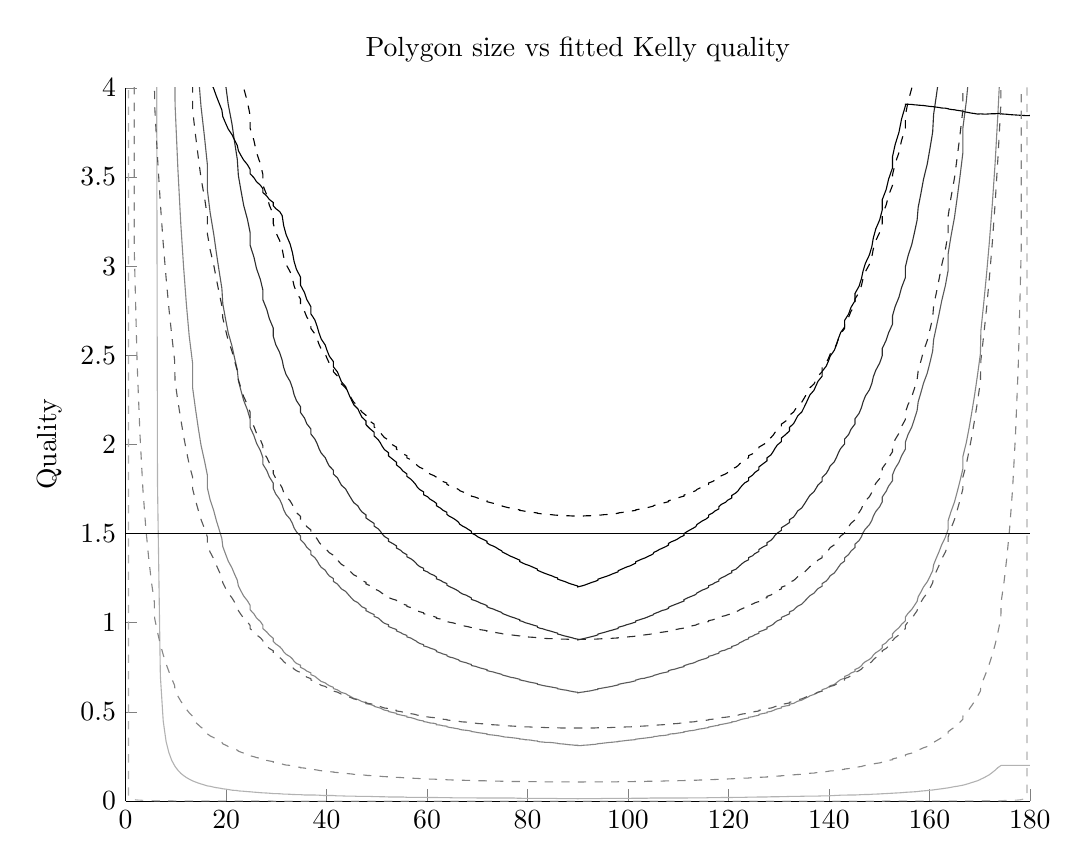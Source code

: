 % This file was created by matlab2tikz v0.4.0.
% Copyright (c) 2008--2013, Nico Schlömer <nico.schloemer@gmail.com>
% All rights reserved.
% 
% The latest updates can be retrieved from
%   http://www.mathworks.com/matlabcentral/fileexchange/22022-matlab2tikz
% where you can also make suggestions and rate matlab2tikz.
% 
% 
% 

% defining custom colors
\definecolor{mycolor1}{rgb}{0.525,0.525,0.525}%

\begin{tikzpicture}

\begin{axis}[%
width=4.521in,
height=3.566in,
scale only axis,
xmin=0,
xmax=180,
ymin=0,
ymax=4,
ylabel={Quality},
title={Polygon size vs fitted Kelly quality},
axis x line*=bottom,
axis y line*=left
]
\addplot [
color=white!70!black,
solid,
forget plot
]
table[row sep=crcr]{
5.768 9.951\\
6.34 1.787\\
6.911 0.703\\
7.481 0.449\\
8.049 0.335\\
8.616 0.271\\
9.181 0.228\\
9.744 0.199\\
9.841 0.194\\
10.408 0.173\\
10.972 0.156\\
11.535 0.143\\
12.095 0.132\\
12.653 0.123\\
13.339 0.113\\
13.339 0.113\\
13.897 0.107\\
14.452 0.101\\
15.005 0.096\\
15.709 0.09\\
16.26 0.085\\
16.26 0.085\\
16.809 0.083\\
17.526 0.078\\
18.072 0.075\\
18.616 0.073\\
19.156 0.07\\
19.344 0.069\\
19.885 0.067\\
20.422 0.065\\
21.161 0.061\\
21.695 0.06\\
22.225 0.059\\
22.443 0.057\\
22.973 0.056\\
23.499 0.055\\
24.254 0.053\\
24.775 0.052\\
24.775 0.052\\
25.537 0.05\\
26.053 0.049\\
26.822 0.047\\
27.332 0.046\\
27.332 0.046\\
28.106 0.045\\
28.61 0.044\\
29.389 0.042\\
29.389 0.042\\
29.887 0.042\\
30.669 0.041\\
31.159 0.04\\
31.457 0.039\\
31.945 0.039\\
32.735 0.038\\
33.215 0.037\\
33.53 0.037\\
34.007 0.036\\
34.804 0.036\\
34.804 0.036\\
35.605 0.034\\
36.069 0.034\\
36.87 0.034\\
36.87 0.034\\
37.674 0.034\\
38.125 0.033\\
38.48 0.033\\
38.928 0.032\\
39.732 0.031\\
40.101 0.031\\
40.539 0.031\\
41.348 0.031\\
41.348 0.031\\
42.158 0.029\\
42.58 0.029\\
42.969 0.029\\
43.781 0.028\\
44.193 0.028\\
44.594 0.028\\
45 0.028\\
45.406 0.028\\
46.219 0.026\\
46.614 0.026\\
47.031 0.026\\
47.842 0.026\\
47.842 0.026\\
48.652 0.026\\
49.461 0.025\\
49.461 0.025\\
50.268 0.025\\
50.711 0.024\\
51.072 0.024\\
51.52 0.024\\
52.326 0.023\\
52.326 0.023\\
53.13 0.023\\
53.931 0.023\\
53.931 0.023\\
54.728 0.023\\
55.196 0.023\\
55.993 0.021\\
55.993 0.021\\
56.785 0.021\\
57.265 0.021\\
57.75 0.021\\
58.055 0.021\\
58.543 0.021\\
59.331 0.021\\
59.331 0.021\\
60.113 0.02\\
60.611 0.02\\
61.39 0.02\\
61.894 0.02\\
61.894 0.02\\
62.668 0.019\\
63.178 0.019\\
63.947 0.019\\
63.947 0.019\\
64.463 0.019\\
65.225 0.018\\
65.746 0.018\\
66.272 0.018\\
66.501 0.018\\
67.027 0.018\\
67.775 0.018\\
68.305 0.018\\
68.839 0.018\\
68.839 0.018\\
69.578 0.018\\
70.115 0.017\\
70.656 0.017\\
71.384 0.017\\
71.928 0.017\\
71.928 0.017\\
72.474 0.017\\
73.191 0.017\\
73.74 0.017\\
74.291 0.017\\
74.846 0.017\\
74.995 0.017\\
75.548 0.017\\
76.103 0.017\\
76.661 0.017\\
77.347 0.017\\
77.905 0.016\\
78.465 0.016\\
78.465 0.016\\
79.028 0.015\\
79.592 0.015\\
80.256 0.015\\
80.819 0.015\\
81.384 0.015\\
81.951 0.015\\
81.951 0.015\\
82.519 0.015\\
83.089 0.015\\
83.66 0.015\\
84.232 0.015\\
84.857 0.015\\
85.426 0.015\\
85.996 0.014\\
85.996 0.014\\
86.566 0.014\\
87.138 0.014\\
87.709 0.014\\
88.282 0.014\\
88.854 0.014\\
89.427 0.014\\
90 0.013\\
90 0.013\\
90.573 0.014\\
91.146 0.014\\
91.718 0.014\\
92.291 0.014\\
92.862 0.014\\
93.434 0.014\\
94.004 0.014\\
94.004 0.014\\
94.574 0.014\\
95.143 0.015\\
95.768 0.015\\
96.34 0.015\\
96.911 0.015\\
97.481 0.015\\
98.049 0.015\\
98.049 0.015\\
98.616 0.015\\
99.181 0.015\\
99.744 0.015\\
100.408 0.015\\
100.972 0.016\\
101.535 0.016\\
101.535 0.016\\
102.095 0.016\\
102.653 0.016\\
103.339 0.016\\
103.897 0.016\\
104.452 0.017\\
105.005 0.017\\
105.154 0.017\\
105.709 0.017\\
106.26 0.017\\
106.809 0.017\\
107.526 0.017\\
108.072 0.017\\
108.072 0.017\\
108.616 0.017\\
109.344 0.017\\
109.885 0.017\\
110.422 0.017\\
111.161 0.017\\
111.161 0.017\\
111.695 0.017\\
112.225 0.018\\
112.973 0.018\\
113.499 0.018\\
113.728 0.018\\
114.254 0.018\\
114.775 0.018\\
115.537 0.018\\
116.053 0.019\\
116.053 0.019\\
116.822 0.019\\
117.332 0.019\\
118.106 0.019\\
118.106 0.019\\
118.61 0.02\\
119.389 0.02\\
119.887 0.02\\
120.669 0.02\\
120.669 0.02\\
121.457 0.021\\
121.945 0.021\\
122.25 0.021\\
122.735 0.021\\
123.215 0.021\\
124.007 0.022\\
124.007 0.022\\
124.804 0.022\\
125.272 0.022\\
126.069 0.023\\
126.069 0.023\\
126.87 0.023\\
127.674 0.023\\
127.674 0.023\\
128.48 0.024\\
128.928 0.024\\
129.289 0.024\\
129.732 0.024\\
130.539 0.025\\
130.539 0.025\\
131.348 0.025\\
132.158 0.026\\
132.158 0.026\\
132.969 0.026\\
133.386 0.026\\
133.781 0.026\\
134.594 0.027\\
135 0.027\\
135.406 0.028\\
135.807 0.028\\
136.219 0.028\\
137.031 0.028\\
137.42 0.028\\
137.842 0.028\\
138.652 0.029\\
138.652 0.029\\
139.461 0.029\\
139.899 0.029\\
140.268 0.03\\
141.072 0.031\\
141.52 0.032\\
141.875 0.032\\
142.326 0.033\\
143.13 0.033\\
143.13 0.033\\
143.931 0.034\\
144.395 0.034\\
145.196 0.034\\
145.196 0.034\\
145.993 0.035\\
146.47 0.036\\
146.785 0.036\\
147.265 0.037\\
148.055 0.037\\
148.543 0.038\\
148.841 0.039\\
149.331 0.039\\
150.113 0.04\\
150.611 0.041\\
150.611 0.041\\
151.39 0.042\\
151.894 0.043\\
152.668 0.044\\
152.668 0.044\\
153.178 0.045\\
153.947 0.046\\
154.463 0.047\\
155.225 0.049\\
155.225 0.049\\
155.746 0.05\\
156.501 0.051\\
157.027 0.052\\
157.557 0.053\\
157.775 0.054\\
158.305 0.056\\
158.839 0.057\\
159.578 0.059\\
160.115 0.061\\
160.656 0.062\\
160.844 0.063\\
161.384 0.065\\
161.928 0.067\\
162.474 0.069\\
163.191 0.072\\
163.74 0.074\\
163.74 0.074\\
164.291 0.077\\
164.995 0.081\\
165.548 0.083\\
166.103 0.086\\
166.661 0.089\\
166.661 0.089\\
167.347 0.094\\
167.905 0.099\\
168.465 0.104\\
169.028 0.109\\
169.592 0.114\\
170.159 0.121\\
170.256 0.123\\
170.819 0.13\\
171.384 0.139\\
171.951 0.148\\
172.519 0.16\\
173.089 0.173\\
173.66 0.188\\
174.232 0.199\\
174.289 0.2\\
174.857 0.2\\
175.426 0.2\\
175.996 0.2\\
176.566 0.2\\
177.138 0.2\\
177.709 0.2\\
178.282 0.2\\
178.282 0.2\\
178.854 0.2\\
179.427 0.2\\
180 0.2\\
};
\addplot [
color=mycolor1,
solid,
forget plot
]
table[row sep=crcr]{
9.744 4.366\\
9.841 3.906\\
10.408 3.542\\
10.972 3.242\\
11.535 2.996\\
12.095 2.786\\
12.653 2.609\\
13.339 2.453\\
13.339 2.317\\
13.897 2.201\\
14.452 2.094\\
15.005 1.996\\
15.709 1.907\\
16.26 1.83\\
16.26 1.758\\
16.809 1.691\\
17.526 1.63\\
18.072 1.572\\
18.616 1.523\\
19.156 1.472\\
19.344 1.427\\
19.885 1.386\\
20.422 1.346\\
21.161 1.308\\
21.695 1.272\\
22.225 1.239\\
22.443 1.207\\
22.973 1.177\\
23.499 1.15\\
24.254 1.123\\
24.775 1.098\\
24.775 1.073\\
25.537 1.05\\
26.053 1.027\\
26.822 1.007\\
27.332 0.986\\
27.332 0.967\\
28.106 0.948\\
28.61 0.931\\
29.389 0.913\\
29.389 0.896\\
29.887 0.881\\
30.669 0.866\\
31.159 0.851\\
31.457 0.837\\
31.945 0.823\\
32.735 0.81\\
33.215 0.797\\
33.53 0.784\\
34.007 0.772\\
34.804 0.762\\
34.804 0.75\\
35.605 0.739\\
36.069 0.729\\
36.87 0.719\\
36.87 0.709\\
37.674 0.7\\
38.125 0.689\\
38.48 0.681\\
38.928 0.671\\
39.732 0.663\\
40.101 0.655\\
40.539 0.647\\
41.348 0.638\\
41.348 0.631\\
42.158 0.624\\
42.58 0.616\\
42.969 0.609\\
43.781 0.603\\
44.193 0.595\\
44.594 0.589\\
45 0.583\\
45.406 0.576\\
46.219 0.57\\
46.614 0.564\\
47.031 0.558\\
47.842 0.552\\
47.842 0.546\\
48.652 0.542\\
49.461 0.535\\
49.461 0.531\\
50.268 0.525\\
50.711 0.521\\
51.072 0.516\\
51.52 0.51\\
52.326 0.506\\
52.326 0.502\\
53.13 0.497\\
53.931 0.492\\
53.931 0.488\\
54.728 0.483\\
55.196 0.48\\
55.993 0.476\\
55.993 0.471\\
56.785 0.468\\
57.265 0.464\\
57.75 0.46\\
58.055 0.456\\
58.543 0.453\\
59.331 0.449\\
59.331 0.446\\
60.113 0.442\\
60.611 0.438\\
61.39 0.436\\
61.894 0.432\\
61.894 0.428\\
62.668 0.426\\
63.178 0.422\\
63.947 0.42\\
63.947 0.417\\
64.463 0.413\\
65.225 0.41\\
65.746 0.407\\
66.272 0.405\\
66.501 0.402\\
67.027 0.399\\
67.775 0.397\\
68.305 0.395\\
68.839 0.392\\
68.839 0.39\\
69.578 0.387\\
70.115 0.384\\
70.656 0.382\\
71.384 0.379\\
71.928 0.377\\
71.928 0.374\\
72.474 0.372\\
73.191 0.37\\
73.74 0.368\\
74.291 0.366\\
74.846 0.363\\
74.995 0.362\\
75.548 0.359\\
76.103 0.358\\
76.661 0.356\\
77.347 0.354\\
77.905 0.352\\
78.465 0.35\\
78.465 0.348\\
79.028 0.347\\
79.592 0.344\\
80.256 0.343\\
80.819 0.341\\
81.384 0.338\\
81.951 0.337\\
81.951 0.335\\
82.519 0.332\\
83.089 0.331\\
83.66 0.329\\
84.232 0.329\\
84.857 0.328\\
85.426 0.326\\
85.996 0.324\\
85.996 0.323\\
86.566 0.321\\
87.138 0.32\\
87.709 0.318\\
88.282 0.316\\
88.854 0.315\\
89.427 0.313\\
90 0.313\\
90 0.311\\
90.573 0.311\\
91.146 0.313\\
91.718 0.314\\
92.291 0.315\\
92.862 0.317\\
93.434 0.318\\
94.004 0.321\\
94.004 0.322\\
94.574 0.323\\
95.143 0.325\\
95.768 0.327\\
96.34 0.329\\
96.911 0.33\\
97.481 0.332\\
98.049 0.333\\
98.049 0.335\\
98.616 0.336\\
99.181 0.338\\
99.744 0.34\\
100.408 0.342\\
100.972 0.343\\
101.535 0.345\\
101.535 0.347\\
102.095 0.349\\
102.653 0.351\\
103.339 0.353\\
103.897 0.355\\
104.452 0.357\\
105.005 0.359\\
105.154 0.362\\
105.709 0.363\\
106.26 0.366\\
106.809 0.367\\
107.526 0.369\\
108.072 0.372\\
108.072 0.374\\
108.616 0.377\\
109.344 0.378\\
109.885 0.381\\
110.422 0.383\\
111.161 0.386\\
111.161 0.389\\
111.695 0.391\\
112.225 0.394\\
112.973 0.396\\
113.499 0.399\\
113.728 0.401\\
114.254 0.404\\
114.775 0.406\\
115.537 0.41\\
116.053 0.412\\
116.053 0.415\\
116.822 0.419\\
117.332 0.422\\
118.106 0.425\\
118.106 0.428\\
118.61 0.43\\
119.389 0.434\\
119.887 0.437\\
120.669 0.441\\
120.669 0.444\\
121.457 0.447\\
121.945 0.452\\
122.25 0.455\\
122.735 0.459\\
123.215 0.462\\
124.007 0.466\\
124.007 0.47\\
124.804 0.473\\
125.272 0.477\\
126.069 0.481\\
126.069 0.486\\
126.87 0.491\\
127.674 0.495\\
127.674 0.499\\
128.48 0.503\\
128.928 0.508\\
129.289 0.513\\
129.732 0.517\\
130.539 0.522\\
130.539 0.528\\
131.348 0.533\\
132.158 0.537\\
132.158 0.543\\
132.969 0.548\\
133.386 0.554\\
133.781 0.56\\
134.594 0.566\\
135 0.572\\
135.406 0.578\\
135.807 0.583\\
136.219 0.59\\
137.031 0.598\\
137.42 0.603\\
137.842 0.61\\
138.652 0.617\\
138.652 0.625\\
139.461 0.632\\
139.899 0.639\\
140.268 0.647\\
141.072 0.654\\
141.52 0.664\\
141.875 0.672\\
142.326 0.681\\
143.13 0.689\\
143.13 0.699\\
143.931 0.708\\
144.395 0.718\\
145.196 0.727\\
145.196 0.738\\
145.993 0.748\\
146.47 0.759\\
146.785 0.771\\
147.265 0.782\\
148.055 0.794\\
148.543 0.806\\
148.841 0.819\\
149.331 0.832\\
150.113 0.846\\
150.611 0.859\\
150.611 0.874\\
151.39 0.888\\
151.894 0.905\\
152.668 0.92\\
152.668 0.938\\
153.178 0.954\\
153.947 0.972\\
154.463 0.991\\
155.225 1.011\\
155.225 1.032\\
155.746 1.053\\
156.501 1.075\\
157.027 1.097\\
157.557 1.12\\
157.775 1.146\\
158.305 1.172\\
158.839 1.201\\
159.578 1.23\\
160.115 1.26\\
160.656 1.292\\
160.844 1.325\\
161.384 1.363\\
161.928 1.399\\
162.474 1.439\\
163.191 1.48\\
163.74 1.525\\
163.74 1.573\\
164.291 1.622\\
164.995 1.677\\
165.548 1.735\\
166.103 1.796\\
166.661 1.862\\
166.661 1.931\\
167.347 2.01\\
167.905 2.092\\
168.465 2.184\\
169.028 2.282\\
169.592 2.391\\
170.159 2.509\\
170.256 2.639\\
170.819 2.792\\
171.384 2.956\\
171.951 3.138\\
172.519 3.344\\
173.089 3.578\\
173.66 3.864\\
174.232 4.182\\
};
\addplot [
color=gray!70!black,
solid,
forget plot
]
table[row sep=crcr]{
14.452 4.085\\
15.005 3.896\\
15.709 3.722\\
16.26 3.572\\
16.26 3.431\\
16.809 3.303\\
17.526 3.182\\
18.072 3.073\\
18.616 2.972\\
19.156 2.876\\
19.344 2.789\\
19.885 2.704\\
20.422 2.626\\
21.161 2.553\\
21.695 2.484\\
22.225 2.42\\
22.443 2.358\\
22.973 2.301\\
23.499 2.247\\
24.254 2.193\\
24.775 2.142\\
24.775 2.096\\
25.537 2.05\\
26.053 2.007\\
26.822 1.966\\
27.332 1.925\\
27.332 1.889\\
28.106 1.853\\
28.61 1.818\\
29.389 1.783\\
29.389 1.753\\
29.887 1.722\\
30.669 1.692\\
31.159 1.661\\
31.457 1.634\\
31.945 1.607\\
32.735 1.582\\
33.215 1.556\\
33.53 1.532\\
34.007 1.51\\
34.804 1.487\\
34.804 1.466\\
35.605 1.444\\
36.069 1.423\\
36.87 1.403\\
36.87 1.383\\
37.674 1.365\\
38.125 1.347\\
38.48 1.329\\
38.928 1.311\\
39.732 1.295\\
40.101 1.278\\
40.539 1.263\\
41.348 1.248\\
41.348 1.232\\
42.158 1.217\\
42.58 1.203\\
42.969 1.19\\
43.781 1.176\\
44.193 1.163\\
44.594 1.15\\
45 1.137\\
45.406 1.125\\
46.219 1.113\\
46.614 1.102\\
47.031 1.09\\
47.842 1.079\\
47.842 1.068\\
48.652 1.056\\
49.461 1.046\\
49.461 1.036\\
50.268 1.027\\
50.711 1.016\\
51.072 1.006\\
51.52 0.997\\
52.326 0.989\\
52.326 0.979\\
53.13 0.97\\
53.931 0.962\\
53.931 0.954\\
54.728 0.945\\
55.196 0.937\\
55.993 0.929\\
55.993 0.921\\
56.785 0.914\\
57.265 0.906\\
57.75 0.899\\
58.055 0.892\\
58.543 0.884\\
59.331 0.877\\
59.331 0.87\\
60.113 0.864\\
60.611 0.858\\
61.39 0.851\\
61.894 0.844\\
61.894 0.838\\
62.668 0.831\\
63.178 0.825\\
63.947 0.819\\
63.947 0.815\\
64.463 0.808\\
65.225 0.803\\
65.746 0.797\\
66.272 0.792\\
66.501 0.786\\
67.027 0.781\\
67.775 0.776\\
68.305 0.77\\
68.839 0.766\\
68.839 0.76\\
69.578 0.756\\
70.115 0.751\\
70.656 0.746\\
71.384 0.741\\
71.928 0.737\\
71.928 0.732\\
72.474 0.728\\
73.191 0.724\\
73.74 0.719\\
74.291 0.715\\
74.846 0.711\\
74.995 0.707\\
75.548 0.703\\
76.103 0.699\\
76.661 0.694\\
77.347 0.691\\
77.905 0.687\\
78.465 0.683\\
78.465 0.68\\
79.028 0.676\\
79.592 0.673\\
80.256 0.668\\
80.819 0.665\\
81.384 0.662\\
81.951 0.659\\
81.951 0.655\\
82.519 0.652\\
83.089 0.648\\
83.66 0.645\\
84.232 0.642\\
84.857 0.639\\
85.426 0.636\\
85.996 0.633\\
85.996 0.63\\
86.566 0.627\\
87.138 0.624\\
87.709 0.622\\
88.282 0.618\\
88.854 0.615\\
89.427 0.612\\
90 0.61\\
90 0.607\\
90.573 0.61\\
91.146 0.612\\
91.718 0.615\\
92.291 0.617\\
92.862 0.62\\
93.434 0.624\\
94.004 0.626\\
94.004 0.63\\
94.574 0.632\\
95.143 0.635\\
95.768 0.638\\
96.34 0.641\\
96.911 0.644\\
97.481 0.648\\
98.049 0.651\\
98.049 0.654\\
98.616 0.658\\
99.181 0.661\\
99.744 0.664\\
100.408 0.667\\
100.972 0.671\\
101.535 0.675\\
101.535 0.678\\
102.095 0.683\\
102.653 0.687\\
103.339 0.689\\
103.897 0.694\\
104.452 0.697\\
105.005 0.702\\
105.154 0.705\\
105.709 0.709\\
106.26 0.714\\
106.809 0.718\\
107.526 0.722\\
108.072 0.726\\
108.072 0.731\\
108.616 0.736\\
109.344 0.74\\
109.885 0.745\\
110.422 0.749\\
111.161 0.754\\
111.161 0.759\\
111.695 0.764\\
112.225 0.769\\
112.973 0.774\\
113.499 0.78\\
113.728 0.784\\
114.254 0.789\\
114.775 0.794\\
115.537 0.8\\
116.053 0.807\\
116.053 0.812\\
116.822 0.817\\
117.332 0.823\\
118.106 0.829\\
118.106 0.835\\
118.61 0.842\\
119.389 0.847\\
119.887 0.854\\
120.669 0.86\\
120.669 0.867\\
121.457 0.874\\
121.945 0.88\\
122.25 0.888\\
122.735 0.894\\
123.215 0.902\\
124.007 0.91\\
124.007 0.917\\
124.804 0.925\\
125.272 0.933\\
126.069 0.941\\
126.069 0.949\\
126.87 0.957\\
127.674 0.966\\
127.674 0.975\\
128.48 0.984\\
128.928 0.992\\
129.289 1.002\\
129.732 1.011\\
130.539 1.02\\
130.539 1.03\\
131.348 1.04\\
132.158 1.05\\
132.158 1.061\\
132.969 1.071\\
133.386 1.083\\
133.781 1.093\\
134.594 1.104\\
135 1.116\\
135.406 1.128\\
135.807 1.14\\
136.219 1.152\\
137.031 1.166\\
137.42 1.179\\
137.842 1.192\\
138.652 1.205\\
138.652 1.22\\
139.461 1.234\\
139.899 1.248\\
140.268 1.264\\
141.072 1.279\\
141.52 1.296\\
141.875 1.311\\
142.326 1.329\\
143.13 1.346\\
143.13 1.364\\
143.931 1.383\\
144.395 1.402\\
145.196 1.422\\
145.196 1.441\\
145.993 1.461\\
146.47 1.482\\
146.785 1.505\\
147.265 1.526\\
148.055 1.55\\
148.543 1.574\\
148.841 1.598\\
149.331 1.624\\
150.113 1.651\\
150.611 1.678\\
150.611 1.705\\
151.39 1.737\\
151.894 1.767\\
152.668 1.797\\
152.668 1.83\\
153.178 1.865\\
153.947 1.9\\
154.463 1.936\\
155.225 1.974\\
155.225 2.013\\
155.746 2.055\\
156.501 2.098\\
157.027 2.143\\
157.557 2.19\\
157.775 2.239\\
158.305 2.29\\
158.839 2.344\\
159.578 2.4\\
160.115 2.459\\
160.656 2.524\\
160.844 2.588\\
161.384 2.659\\
161.928 2.732\\
162.474 2.808\\
163.191 2.892\\
163.74 2.977\\
163.74 3.07\\
164.291 3.166\\
164.995 3.273\\
165.548 3.386\\
166.103 3.505\\
166.661 3.634\\
166.661 3.773\\
167.347 3.923\\
167.905 4.085\\
};
\addplot [
color=darkgray!70!black,
solid,
forget plot
]
table[row sep=crcr]{
19.885 4.023\\
20.422 3.908\\
21.161 3.799\\
21.695 3.695\\
22.225 3.6\\
22.443 3.508\\
22.973 3.422\\
23.499 3.341\\
24.254 3.262\\
24.775 3.189\\
24.775 3.118\\
25.537 3.051\\
26.053 2.987\\
26.822 2.925\\
27.332 2.865\\
27.332 2.811\\
28.106 2.756\\
28.61 2.705\\
29.389 2.653\\
29.389 2.607\\
29.887 2.56\\
30.669 2.515\\
31.159 2.473\\
31.457 2.432\\
31.945 2.392\\
32.735 2.354\\
33.215 2.316\\
33.53 2.28\\
34.007 2.246\\
34.804 2.212\\
34.804 2.18\\
35.605 2.148\\
36.069 2.116\\
36.87 2.087\\
36.87 2.059\\
37.674 2.03\\
38.125 2.004\\
38.48 1.978\\
38.928 1.952\\
39.732 1.926\\
40.101 1.903\\
40.539 1.879\\
41.348 1.856\\
41.348 1.834\\
42.158 1.813\\
42.58 1.791\\
42.969 1.771\\
43.781 1.751\\
44.193 1.73\\
44.594 1.711\\
45 1.692\\
45.406 1.674\\
46.219 1.656\\
46.614 1.637\\
47.031 1.622\\
47.842 1.605\\
47.842 1.588\\
48.652 1.572\\
49.461 1.557\\
49.461 1.542\\
50.268 1.527\\
50.711 1.513\\
51.072 1.498\\
51.52 1.484\\
52.326 1.47\\
52.326 1.457\\
53.13 1.445\\
53.931 1.431\\
53.931 1.419\\
54.728 1.407\\
55.196 1.394\\
55.993 1.382\\
55.993 1.37\\
56.785 1.359\\
57.265 1.349\\
57.75 1.336\\
58.055 1.326\\
58.543 1.315\\
59.331 1.305\\
59.331 1.294\\
60.113 1.285\\
60.611 1.275\\
61.39 1.266\\
61.894 1.256\\
61.894 1.246\\
62.668 1.238\\
63.178 1.229\\
63.947 1.22\\
63.947 1.211\\
64.463 1.203\\
65.225 1.193\\
65.746 1.186\\
66.272 1.177\\
66.501 1.171\\
67.027 1.162\\
67.775 1.155\\
68.305 1.147\\
68.839 1.139\\
68.839 1.131\\
69.578 1.124\\
70.115 1.118\\
70.656 1.11\\
71.384 1.103\\
71.928 1.096\\
71.928 1.09\\
72.474 1.083\\
73.191 1.077\\
73.74 1.07\\
74.291 1.064\\
74.846 1.058\\
74.995 1.052\\
75.548 1.046\\
76.103 1.04\\
76.661 1.034\\
77.347 1.028\\
77.905 1.022\\
78.465 1.017\\
78.465 1.012\\
79.028 1.007\\
79.592 1.0\\
80.256 0.995\\
80.819 0.99\\
81.384 0.985\\
81.951 0.981\\
81.951 0.975\\
82.519 0.969\\
83.089 0.966\\
83.66 0.96\\
84.232 0.956\\
84.857 0.951\\
85.426 0.946\\
85.996 0.942\\
85.996 0.937\\
86.566 0.933\\
87.138 0.928\\
87.709 0.924\\
88.282 0.92\\
88.854 0.916\\
89.427 0.911\\
90 0.908\\
90 0.904\\
90.573 0.907\\
91.146 0.911\\
91.718 0.915\\
92.291 0.919\\
92.862 0.923\\
93.434 0.927\\
94.004 0.932\\
94.004 0.936\\
94.574 0.941\\
95.143 0.945\\
95.768 0.95\\
96.34 0.955\\
96.911 0.959\\
97.481 0.964\\
98.049 0.968\\
98.049 0.974\\
98.616 0.979\\
99.181 0.983\\
99.744 0.989\\
100.408 0.994\\
100.972 0.999\\
101.535 1.004\\
101.535 1.01\\
102.095 1.015\\
102.653 1.02\\
103.339 1.026\\
103.897 1.032\\
104.452 1.039\\
105.005 1.044\\
105.154 1.05\\
105.709 1.056\\
106.26 1.062\\
106.809 1.069\\
107.526 1.074\\
108.072 1.081\\
108.072 1.087\\
108.616 1.094\\
109.344 1.102\\
109.885 1.108\\
110.422 1.114\\
111.161 1.122\\
111.161 1.13\\
111.695 1.137\\
112.225 1.144\\
112.973 1.152\\
113.499 1.159\\
113.728 1.167\\
114.254 1.175\\
114.775 1.183\\
115.537 1.191\\
116.053 1.199\\
116.053 1.208\\
116.822 1.216\\
117.332 1.225\\
118.106 1.234\\
118.106 1.243\\
118.61 1.252\\
119.389 1.262\\
119.887 1.271\\
120.669 1.281\\
120.669 1.291\\
121.457 1.3\\
121.945 1.312\\
122.25 1.32\\
122.735 1.332\\
123.215 1.342\\
124.007 1.353\\
124.007 1.365\\
124.804 1.376\\
125.272 1.388\\
126.069 1.4\\
126.069 1.411\\
126.87 1.425\\
127.674 1.436\\
127.674 1.449\\
128.48 1.463\\
128.928 1.476\\
129.289 1.491\\
129.732 1.503\\
130.539 1.518\\
130.539 1.533\\
131.348 1.547\\
132.158 1.562\\
132.158 1.578\\
132.969 1.593\\
133.386 1.609\\
133.781 1.627\\
134.594 1.644\\
135 1.661\\
135.406 1.679\\
135.807 1.697\\
136.219 1.715\\
137.031 1.735\\
137.42 1.753\\
137.842 1.773\\
138.652 1.794\\
138.652 1.815\\
139.461 1.837\\
139.899 1.858\\
140.268 1.88\\
141.072 1.903\\
141.52 1.928\\
141.875 1.952\\
142.326 1.977\\
143.13 2.003\\
143.13 2.03\\
143.931 2.056\\
144.395 2.085\\
145.196 2.115\\
145.196 2.144\\
145.993 2.174\\
146.47 2.206\\
146.785 2.237\\
147.265 2.272\\
148.055 2.306\\
148.543 2.342\\
148.841 2.379\\
149.331 2.416\\
150.113 2.457\\
150.611 2.497\\
150.611 2.538\\
151.39 2.584\\
151.894 2.627\\
152.668 2.675\\
152.668 2.722\\
153.178 2.773\\
153.947 2.826\\
154.463 2.88\\
155.225 2.936\\
155.225 2.996\\
155.746 3.057\\
156.501 3.122\\
157.027 3.188\\
157.557 3.258\\
157.775 3.33\\
158.305 3.406\\
158.839 3.488\\
159.578 3.573\\
160.115 3.66\\
160.656 3.752\\
160.844 3.851\\
161.384 3.955\\
161.928 4.065\\
};
\addplot [
color=black,
solid,
forget plot
]
table[row sep=crcr]{
16.809 4.039\\
17.526 3.996\\
18.072 3.953\\
18.616 3.914\\
19.156 3.876\\
19.344 3.839\\
19.885 3.803\\
20.422 3.769\\
21.161 3.738\\
21.695 3.707\\
22.225 3.677\\
22.443 3.648\\
22.973 3.62\\
23.499 3.595\\
24.254 3.569\\
24.775 3.543\\
24.775 3.519\\
25.537 3.496\\
26.053 3.474\\
26.822 3.454\\
27.332 3.434\\
27.332 3.413\\
28.106 3.393\\
28.61 3.374\\
29.389 3.357\\
29.389 3.339\\
29.887 3.323\\
30.669 3.306\\
31.159 3.284\\
31.457 3.228\\
31.945 3.177\\
32.735 3.125\\
33.215 3.075\\
33.53 3.027\\
34.007 2.982\\
34.804 2.939\\
34.804 2.894\\
35.605 2.852\\
36.069 2.813\\
36.87 2.773\\
36.87 2.733\\
37.674 2.698\\
38.125 2.662\\
38.48 2.627\\
38.928 2.592\\
39.732 2.558\\
40.101 2.527\\
40.539 2.496\\
41.348 2.465\\
41.348 2.436\\
42.158 2.407\\
42.58 2.378\\
42.969 2.351\\
43.781 2.325\\
44.193 2.298\\
44.594 2.271\\
45 2.247\\
45.406 2.223\\
46.219 2.2\\
46.614 2.177\\
47.031 2.153\\
47.842 2.132\\
47.842 2.111\\
48.652 2.088\\
49.461 2.069\\
49.461 2.048\\
50.268 2.027\\
50.711 2.009\\
51.072 1.99\\
51.52 1.971\\
52.326 1.954\\
52.326 1.936\\
53.13 1.918\\
53.931 1.9\\
53.931 1.885\\
54.728 1.867\\
55.196 1.851\\
55.993 1.835\\
55.993 1.821\\
56.785 1.805\\
57.265 1.791\\
57.75 1.775\\
58.055 1.761\\
58.543 1.747\\
59.331 1.734\\
59.331 1.718\\
60.113 1.707\\
60.611 1.693\\
61.39 1.68\\
61.894 1.669\\
61.894 1.656\\
62.668 1.643\\
63.178 1.631\\
63.947 1.62\\
63.947 1.608\\
64.463 1.597\\
65.225 1.586\\
65.746 1.576\\
66.272 1.564\\
66.501 1.553\\
67.027 1.543\\
67.775 1.532\\
68.305 1.522\\
68.839 1.513\\
68.839 1.503\\
69.578 1.493\\
70.115 1.482\\
70.656 1.474\\
71.384 1.465\\
71.928 1.457\\
71.928 1.448\\
72.474 1.438\\
73.191 1.43\\
73.74 1.422\\
74.291 1.412\\
74.846 1.404\\
74.995 1.397\\
75.548 1.389\\
76.103 1.381\\
76.661 1.373\\
77.347 1.365\\
77.905 1.358\\
78.465 1.351\\
78.465 1.343\\
79.028 1.335\\
79.592 1.328\\
80.256 1.322\\
80.819 1.315\\
81.384 1.308\\
81.951 1.301\\
81.951 1.295\\
82.519 1.288\\
83.089 1.281\\
83.66 1.275\\
84.232 1.269\\
84.857 1.263\\
85.426 1.256\\
85.996 1.251\\
85.996 1.245\\
86.566 1.239\\
87.138 1.234\\
87.709 1.228\\
88.282 1.221\\
88.854 1.216\\
89.427 1.211\\
90 1.206\\
90 1.201\\
90.573 1.205\\
91.146 1.209\\
91.718 1.215\\
92.291 1.221\\
92.862 1.227\\
93.434 1.232\\
94.004 1.238\\
94.004 1.244\\
94.574 1.25\\
95.143 1.255\\
95.768 1.261\\
96.34 1.267\\
96.911 1.274\\
97.481 1.28\\
98.049 1.286\\
98.049 1.292\\
98.616 1.299\\
99.181 1.306\\
99.744 1.313\\
100.408 1.319\\
100.972 1.327\\
101.535 1.334\\
101.535 1.342\\
102.095 1.349\\
102.653 1.356\\
103.339 1.363\\
103.897 1.371\\
104.452 1.378\\
105.005 1.386\\
105.154 1.395\\
105.709 1.402\\
106.26 1.411\\
106.809 1.418\\
107.526 1.427\\
108.072 1.436\\
108.072 1.445\\
108.616 1.454\\
109.344 1.462\\
109.885 1.47\\
110.422 1.48\\
111.161 1.49\\
111.161 1.5\\
111.695 1.51\\
112.225 1.519\\
112.973 1.53\\
113.499 1.539\\
113.728 1.551\\
114.254 1.561\\
114.775 1.571\\
115.537 1.582\\
116.053 1.593\\
116.053 1.604\\
116.822 1.615\\
117.332 1.627\\
118.106 1.639\\
118.106 1.652\\
118.61 1.664\\
119.389 1.675\\
119.887 1.688\\
120.669 1.7\\
120.669 1.714\\
121.457 1.728\\
121.945 1.741\\
122.25 1.754\\
122.735 1.77\\
123.215 1.784\\
124.007 1.797\\
124.007 1.813\\
124.804 1.828\\
125.272 1.843\\
126.069 1.859\\
126.069 1.874\\
126.87 1.891\\
127.674 1.908\\
127.674 1.925\\
128.48 1.942\\
128.928 1.961\\
129.289 1.979\\
129.732 1.997\\
130.539 2.016\\
130.539 2.036\\
131.348 2.055\\
132.158 2.076\\
132.158 2.096\\
132.969 2.117\\
133.386 2.138\\
133.781 2.16\\
134.594 2.182\\
135 2.205\\
135.406 2.228\\
135.807 2.253\\
136.219 2.278\\
137.031 2.304\\
137.42 2.329\\
137.842 2.355\\
138.652 2.383\\
138.652 2.41\\
139.461 2.439\\
139.899 2.467\\
140.268 2.496\\
141.072 2.528\\
141.52 2.56\\
141.875 2.593\\
142.326 2.627\\
143.13 2.659\\
143.13 2.696\\
143.931 2.732\\
144.395 2.769\\
145.196 2.806\\
145.196 2.847\\
145.993 2.887\\
146.47 2.929\\
146.785 2.971\\
147.265 3.016\\
148.055 3.063\\
148.543 3.109\\
148.841 3.158\\
149.331 3.209\\
150.113 3.26\\
150.611 3.315\\
150.611 3.372\\
151.39 3.429\\
151.894 3.489\\
152.668 3.552\\
152.668 3.615\\
153.178 3.681\\
153.947 3.751\\
154.463 3.825\\
155.225 3.899\\
155.225 3.908\\
155.746 3.908\\
156.501 3.907\\
157.027 3.905\\
157.557 3.904\\
157.775 3.903\\
158.305 3.902\\
158.839 3.901\\
159.578 3.898\\
160.115 3.896\\
160.656 3.895\\
160.844 3.894\\
161.384 3.892\\
161.928 3.89\\
162.474 3.887\\
163.191 3.886\\
163.74 3.883\\
163.74 3.882\\
164.291 3.879\\
164.995 3.877\\
165.548 3.874\\
166.103 3.872\\
166.661 3.869\\
166.661 3.867\\
167.347 3.864\\
167.905 3.861\\
168.465 3.858\\
169.028 3.856\\
169.592 3.853\\
170.159 3.854\\
170.256 3.854\\
170.819 3.853\\
171.384 3.853\\
171.951 3.854\\
172.519 3.855\\
173.089 3.855\\
173.66 3.856\\
174.232 3.856\\
174.289 3.854\\
174.857 3.853\\
175.426 3.852\\
175.996 3.85\\
176.566 3.849\\
177.138 3.848\\
177.709 3.847\\
178.282 3.846\\
178.282 3.846\\
178.854 3.845\\
179.427 3.844\\
180 3.845\\
};
\addplot [
color=white!70!black,
dashed,
forget plot
]
table[row sep=crcr]{
0 243.701\\
0.573 0.024\\
1.146 0.012\\
1.718 0.008\\
1.718 0.008\\
2.291 0.006\\
2.862 0.005\\
3.434 0.004\\
4.004 0.003\\
4.574 0.003\\
5.143 0.003\\
5.711 0.002\\
5.768 0.002\\
6.34 0.002\\
6.911 0.002\\
7.481 0.002\\
8.049 0.002\\
8.616 0.002\\
9.181 0.002\\
9.744 0.001\\
9.841 0.001\\
10.408 0.001\\
10.972 0.001\\
11.535 0.001\\
12.095 0.001\\
12.653 0.001\\
13.339 0.001\\
13.339 0.001\\
13.897 0.001\\
14.452 0.001\\
15.005 0.001\\
15.709 0.001\\
16.26 0.001\\
16.26 0.001\\
16.809 0.001\\
17.526 0.001\\
18.072 0.001\\
18.616 0.001\\
19.156 0.001\\
19.344 0.001\\
19.885 0.001\\
20.422 0.001\\
21.161 0.001\\
21.695 0.001\\
22.225 0.001\\
22.443 0.001\\
22.973 0.001\\
23.499 0.001\\
24.254 0.001\\
24.775 0.001\\
24.775 0.001\\
25.537 0.001\\
26.053 0.001\\
26.822 0.001\\
27.332 0.001\\
27.332 0.001\\
28.106 0.001\\
28.61 0.001\\
29.389 0.0\\
29.389 0.0\\
29.887 0.0\\
30.669 0.0\\
31.159 0.0\\
31.457 0.0\\
31.945 0.0\\
32.735 0.0\\
33.215 0.0\\
33.53 0.0\\
34.007 0.0\\
34.804 0.0\\
34.804 0.0\\
35.605 0.0\\
36.069 0.0\\
36.87 0.0\\
36.87 0.0\\
37.674 0.0\\
38.125 0.0\\
38.48 0.0\\
38.928 0.0\\
39.732 0.0\\
40.101 0.0\\
40.539 0.0\\
41.348 0.0\\
41.348 0.0\\
42.158 0.0\\
42.58 0.0\\
42.969 0.0\\
43.781 0.0\\
44.193 0.0\\
44.594 0.0\\
45 0.0\\
45.406 0.0\\
46.219 0.0\\
46.614 0.0\\
47.031 0.0\\
47.842 0.0\\
47.842 0.0\\
48.652 0.0\\
49.461 0.0\\
49.461 0.0\\
50.268 0.0\\
50.711 0.0\\
51.072 0.0\\
51.52 0.0\\
52.326 0.0\\
52.326 0.0\\
53.13 0.0\\
53.931 0.0\\
53.931 0.0\\
54.728 0.0\\
55.196 0.0\\
55.993 0.0\\
55.993 0.0\\
56.785 0.0\\
57.265 0.0\\
57.75 0.0\\
58.055 0.0\\
58.543 0.0\\
59.331 0.0\\
59.331 0.0\\
60.113 0.0\\
60.611 0.0\\
61.39 0.0\\
61.894 0.0\\
61.894 0.0\\
62.668 0.0\\
63.178 0.0\\
63.947 0.0\\
63.947 0.0\\
64.463 0.0\\
65.225 0.0\\
65.746 0.0\\
66.272 0.0\\
66.501 0.0\\
67.027 0.0\\
67.775 0.0\\
68.305 0.0\\
68.839 0.0\\
68.839 0.0\\
69.578 0.0\\
70.115 0.0\\
70.656 0.0\\
71.384 0.0\\
71.928 0.0\\
71.928 0.0\\
72.474 0.0\\
73.191 0.0\\
73.74 0.0\\
74.291 0.0\\
74.846 0.0\\
74.995 0.0\\
75.548 0.0\\
76.103 0.0\\
76.661 0.0\\
77.347 0.0\\
77.905 0.0\\
78.465 0.0\\
78.465 0.0\\
79.028 0.0\\
79.592 0.0\\
80.256 0.0\\
80.819 0.0\\
81.384 0.0\\
81.951 0.0\\
81.951 0.0\\
82.519 0.0\\
83.089 0.0\\
83.66 0.0\\
84.232 0.0\\
84.857 0.0\\
85.426 0.0\\
85.996 0.0\\
85.996 0.0\\
86.566 0.0\\
87.138 0.0\\
87.709 0.0\\
88.282 0.0\\
88.854 0.0\\
89.427 0.0\\
90 0.0\\
90 0.0\\
90.573 0.0\\
91.146 0.0\\
91.718 0.0\\
92.291 0.0\\
92.862 0.0\\
93.434 0.0\\
94.004 0.0\\
94.004 0.0\\
94.574 0.0\\
95.143 0.0\\
95.768 0.0\\
96.34 0.0\\
96.911 0.0\\
97.481 0.0\\
98.049 0.0\\
98.049 0.0\\
98.616 0.0\\
99.181 0.0\\
99.744 0.0\\
100.408 0.0\\
100.972 0.0\\
101.535 0.0\\
101.535 0.0\\
102.095 0.0\\
102.653 0.0\\
103.339 0.0\\
103.897 0.0\\
104.452 0.0\\
105.005 0.0\\
105.154 0.0\\
105.709 0.0\\
106.26 0.0\\
106.809 0.0\\
107.526 0.0\\
108.072 0.0\\
108.072 0.0\\
108.616 0.0\\
109.344 0.0\\
109.885 0.0\\
110.422 0.0\\
111.161 0.0\\
111.161 0.0\\
111.695 0.0\\
112.225 0.0\\
112.973 0.0\\
113.499 0.0\\
113.728 0.0\\
114.254 0.0\\
114.775 0.0\\
115.537 0.0\\
116.053 0.0\\
116.053 0.0\\
116.822 0.0\\
117.332 0.0\\
118.106 0.0\\
118.106 0.0\\
118.61 0.0\\
119.389 0.0\\
119.887 0.0\\
120.669 0.0\\
120.669 0.0\\
121.457 0.0\\
121.945 0.0\\
122.25 0.0\\
122.735 0.0\\
123.215 0.0\\
124.007 0.0\\
124.007 0.0\\
124.804 0.0\\
125.272 0.0\\
126.069 0.0\\
126.069 0.0\\
126.87 0.0\\
127.674 0.0\\
127.674 0.0\\
128.48 0.0\\
128.928 0.0\\
129.289 0.0\\
129.732 0.0\\
130.539 0.0\\
130.539 0.0\\
131.348 0.0\\
132.158 0.0\\
132.158 0.0\\
132.969 0.0\\
133.386 0.0\\
133.781 0.0\\
134.594 0.0\\
135 0.0\\
135.406 0.0\\
135.807 0.0\\
136.219 0.0\\
137.031 0.0\\
137.42 0.0\\
137.842 0.0\\
138.652 0.0\\
138.652 0.0\\
139.461 0.0\\
139.899 0.0\\
140.268 0.0\\
141.072 0.0\\
141.52 0.0\\
141.875 0.0\\
142.326 0.0\\
143.13 0.0\\
143.13 0.0\\
143.931 0.0\\
144.395 0.0\\
145.196 0.0\\
145.196 0.0\\
145.993 0.0\\
146.47 0.0\\
146.785 0.0\\
147.265 0.0\\
148.055 0.0\\
148.543 0.0\\
148.841 0.0\\
149.331 0.0\\
150.113 0.0\\
150.611 0.0\\
150.611 0.0\\
151.39 0.001\\
151.894 0.001\\
152.668 0.001\\
152.668 0.001\\
153.178 0.001\\
153.947 0.001\\
154.463 0.001\\
155.225 0.001\\
155.225 0.001\\
155.746 0.001\\
156.501 0.001\\
157.027 0.001\\
157.557 0.001\\
157.775 0.001\\
158.305 0.001\\
158.839 0.001\\
159.578 0.001\\
160.115 0.001\\
160.656 0.001\\
160.844 0.001\\
161.384 0.001\\
161.928 0.001\\
162.474 0.001\\
163.191 0.001\\
163.74 0.001\\
163.74 0.001\\
164.291 0.001\\
164.995 0.001\\
165.548 0.001\\
166.103 0.001\\
166.661 0.001\\
166.661 0.001\\
167.347 0.001\\
167.905 0.001\\
168.465 0.001\\
169.028 0.001\\
169.592 0.001\\
170.159 0.001\\
170.256 0.001\\
170.819 0.002\\
171.384 0.002\\
171.951 0.002\\
172.519 0.002\\
173.089 0.002\\
173.66 0.002\\
174.232 0.002\\
174.289 0.002\\
174.857 0.003\\
175.426 0.003\\
175.996 0.003\\
176.566 0.004\\
177.138 0.005\\
177.709 0.006\\
178.282 0.008\\
178.282 0.008\\
178.854 0.012\\
179.427 0.024\\
180 243.701\\
};
\addplot [
color=mycolor1,
dashed,
forget plot
]
table[row sep=crcr]{
1.718 4.103\\
1.718 3.092\\
2.291 2.453\\
2.862 2.052\\
3.434 1.75\\
4.004 1.535\\
4.574 1.367\\
5.143 1.227\\
5.711 1.117\\
5.768 1.026\\
6.34 0.948\\
6.911 0.878\\
7.481 0.821\\
8.049 0.77\\
8.616 0.726\\
9.181 0.686\\
9.744 0.649\\
9.841 0.617\\
10.408 0.588\\
10.972 0.561\\
11.535 0.537\\
12.095 0.515\\
12.653 0.495\\
13.339 0.476\\
13.339 0.459\\
13.897 0.443\\
14.452 0.428\\
15.005 0.414\\
15.709 0.401\\
16.26 0.389\\
16.26 0.377\\
16.809 0.366\\
17.526 0.356\\
18.072 0.347\\
18.616 0.338\\
19.156 0.329\\
19.344 0.321\\
19.885 0.314\\
20.422 0.306\\
21.161 0.299\\
21.695 0.292\\
22.225 0.286\\
22.443 0.28\\
22.973 0.274\\
23.499 0.269\\
24.254 0.264\\
24.775 0.259\\
24.775 0.254\\
25.537 0.249\\
26.053 0.244\\
26.822 0.24\\
27.332 0.236\\
27.332 0.232\\
28.106 0.228\\
28.61 0.225\\
29.389 0.221\\
29.389 0.218\\
29.887 0.214\\
30.669 0.211\\
31.159 0.208\\
31.457 0.205\\
31.945 0.202\\
32.735 0.2\\
33.215 0.197\\
33.53 0.194\\
34.007 0.192\\
34.804 0.189\\
34.804 0.187\\
35.605 0.185\\
36.069 0.182\\
36.87 0.18\\
36.87 0.178\\
37.674 0.176\\
38.125 0.174\\
38.48 0.172\\
38.928 0.17\\
39.732 0.169\\
40.101 0.167\\
40.539 0.165\\
41.348 0.163\\
41.348 0.162\\
42.158 0.16\\
42.58 0.159\\
42.969 0.157\\
43.781 0.156\\
44.193 0.154\\
44.594 0.153\\
45 0.152\\
45.406 0.15\\
46.219 0.149\\
46.614 0.148\\
47.031 0.147\\
47.842 0.145\\
47.842 0.144\\
48.652 0.143\\
49.461 0.142\\
49.461 0.141\\
50.268 0.14\\
50.711 0.139\\
51.072 0.138\\
51.52 0.137\\
52.326 0.136\\
52.326 0.135\\
53.13 0.134\\
53.931 0.133\\
53.931 0.133\\
54.728 0.132\\
55.196 0.131\\
55.993 0.13\\
55.993 0.129\\
56.785 0.129\\
57.265 0.128\\
57.75 0.127\\
58.055 0.127\\
58.543 0.126\\
59.331 0.125\\
59.331 0.125\\
60.113 0.124\\
60.611 0.123\\
61.39 0.123\\
61.894 0.122\\
61.894 0.122\\
62.668 0.121\\
63.178 0.12\\
63.947 0.12\\
63.947 0.119\\
64.463 0.119\\
65.225 0.118\\
65.746 0.118\\
66.272 0.117\\
66.501 0.117\\
67.027 0.117\\
67.775 0.116\\
68.305 0.116\\
68.839 0.115\\
68.839 0.115\\
69.578 0.115\\
70.115 0.114\\
70.656 0.114\\
71.384 0.114\\
71.928 0.113\\
71.928 0.113\\
72.474 0.113\\
73.191 0.112\\
73.74 0.112\\
74.291 0.112\\
74.846 0.111\\
74.995 0.111\\
75.548 0.111\\
76.103 0.111\\
76.661 0.11\\
77.347 0.11\\
77.905 0.11\\
78.465 0.11\\
78.465 0.11\\
79.028 0.109\\
79.592 0.109\\
80.256 0.109\\
80.819 0.109\\
81.384 0.109\\
81.951 0.109\\
81.951 0.108\\
82.519 0.108\\
83.089 0.108\\
83.66 0.108\\
84.232 0.108\\
84.857 0.108\\
85.426 0.108\\
85.996 0.108\\
85.996 0.108\\
86.566 0.108\\
87.138 0.108\\
87.709 0.108\\
88.282 0.108\\
88.854 0.107\\
89.427 0.107\\
90 0.107\\
90 0.107\\
90.573 0.107\\
91.146 0.107\\
91.718 0.108\\
92.291 0.108\\
92.862 0.108\\
93.434 0.108\\
94.004 0.108\\
94.004 0.108\\
94.574 0.108\\
95.143 0.108\\
95.768 0.108\\
96.34 0.108\\
96.911 0.108\\
97.481 0.108\\
98.049 0.108\\
98.049 0.109\\
98.616 0.109\\
99.181 0.109\\
99.744 0.109\\
100.408 0.109\\
100.972 0.109\\
101.535 0.11\\
101.535 0.11\\
102.095 0.11\\
102.653 0.11\\
103.339 0.11\\
103.897 0.111\\
104.452 0.111\\
105.005 0.111\\
105.154 0.111\\
105.709 0.112\\
106.26 0.112\\
106.809 0.112\\
107.526 0.113\\
108.072 0.113\\
108.072 0.113\\
108.616 0.114\\
109.344 0.114\\
109.885 0.114\\
110.422 0.115\\
111.161 0.115\\
111.161 0.115\\
111.695 0.116\\
112.225 0.116\\
112.973 0.117\\
113.499 0.117\\
113.728 0.117\\
114.254 0.118\\
114.775 0.118\\
115.537 0.119\\
116.053 0.119\\
116.053 0.12\\
116.822 0.12\\
117.332 0.121\\
118.106 0.122\\
118.106 0.122\\
118.61 0.123\\
119.389 0.123\\
119.887 0.124\\
120.669 0.125\\
120.669 0.125\\
121.457 0.126\\
121.945 0.127\\
122.25 0.127\\
122.735 0.128\\
123.215 0.129\\
124.007 0.129\\
124.007 0.13\\
124.804 0.131\\
125.272 0.132\\
126.069 0.133\\
126.069 0.133\\
126.87 0.134\\
127.674 0.135\\
127.674 0.136\\
128.48 0.137\\
128.928 0.138\\
129.289 0.139\\
129.732 0.14\\
130.539 0.141\\
130.539 0.142\\
131.348 0.143\\
132.158 0.144\\
132.158 0.145\\
132.969 0.147\\
133.386 0.148\\
133.781 0.149\\
134.594 0.15\\
135 0.152\\
135.406 0.153\\
135.807 0.154\\
136.219 0.156\\
137.031 0.157\\
137.42 0.159\\
137.842 0.16\\
138.652 0.162\\
138.652 0.163\\
139.461 0.165\\
139.899 0.167\\
140.268 0.169\\
141.072 0.17\\
141.52 0.172\\
141.875 0.174\\
142.326 0.176\\
143.13 0.178\\
143.13 0.18\\
143.931 0.182\\
144.395 0.185\\
145.196 0.187\\
145.196 0.189\\
145.993 0.192\\
146.47 0.194\\
146.785 0.197\\
147.265 0.2\\
148.055 0.202\\
148.543 0.205\\
148.841 0.208\\
149.331 0.211\\
150.113 0.214\\
150.611 0.218\\
150.611 0.221\\
151.39 0.225\\
151.894 0.228\\
152.668 0.232\\
152.668 0.236\\
153.178 0.24\\
153.947 0.244\\
154.463 0.249\\
155.225 0.254\\
155.225 0.259\\
155.746 0.264\\
156.501 0.269\\
157.027 0.274\\
157.557 0.28\\
157.775 0.286\\
158.305 0.292\\
158.839 0.299\\
159.578 0.306\\
160.115 0.314\\
160.656 0.321\\
160.844 0.329\\
161.384 0.338\\
161.928 0.347\\
162.474 0.356\\
163.191 0.366\\
163.74 0.377\\
163.74 0.389\\
164.291 0.401\\
164.995 0.414\\
165.548 0.428\\
166.103 0.443\\
166.661 0.459\\
166.661 0.476\\
167.347 0.495\\
167.905 0.515\\
168.465 0.537\\
169.028 0.561\\
169.592 0.588\\
170.159 0.617\\
170.256 0.649\\
170.819 0.686\\
171.384 0.726\\
171.951 0.77\\
172.519 0.821\\
173.089 0.878\\
173.66 0.948\\
174.232 1.026\\
174.289 1.117\\
174.857 1.227\\
175.426 1.367\\
175.996 1.535\\
176.566 1.75\\
177.138 2.052\\
177.709 2.453\\
178.282 3.092\\
178.282 4.103\\
};
\addplot [
color=gray!70!black,
dashed,
forget plot
]
table[row sep=crcr]{
5.711 4.263\\
5.768 3.906\\
6.34 3.612\\
6.911 3.352\\
7.481 3.128\\
8.049 2.936\\
8.616 2.763\\
9.181 2.612\\
9.744 2.473\\
9.841 2.352\\
10.408 2.242\\
10.972 2.142\\
11.535 2.048\\
12.095 1.965\\
12.653 1.887\\
13.339 1.816\\
13.339 1.75\\
13.897 1.688\\
14.452 1.632\\
15.005 1.579\\
15.709 1.528\\
16.26 1.482\\
16.26 1.438\\
16.809 1.397\\
17.526 1.359\\
18.072 1.322\\
18.616 1.288\\
19.156 1.255\\
19.344 1.224\\
19.885 1.194\\
20.422 1.166\\
21.161 1.14\\
21.695 1.115\\
22.225 1.091\\
22.443 1.068\\
22.973 1.046\\
23.499 1.025\\
24.254 1.005\\
24.775 0.985\\
24.775 0.967\\
25.537 0.949\\
26.053 0.932\\
26.822 0.916\\
27.332 0.9\\
27.332 0.885\\
28.106 0.87\\
28.61 0.856\\
29.389 0.843\\
29.389 0.83\\
29.887 0.817\\
30.669 0.805\\
31.159 0.793\\
31.457 0.782\\
31.945 0.771\\
32.735 0.761\\
33.215 0.75\\
33.53 0.74\\
34.007 0.731\\
34.804 0.721\\
34.804 0.713\\
35.605 0.704\\
36.069 0.695\\
36.87 0.687\\
36.87 0.679\\
37.674 0.671\\
38.125 0.664\\
38.48 0.657\\
38.928 0.649\\
39.732 0.643\\
40.101 0.636\\
40.539 0.629\\
41.348 0.623\\
41.348 0.617\\
42.158 0.611\\
42.58 0.605\\
42.969 0.599\\
43.781 0.594\\
44.193 0.588\\
44.594 0.583\\
45 0.578\\
45.406 0.573\\
46.219 0.568\\
46.614 0.564\\
47.031 0.559\\
47.842 0.554\\
47.842 0.55\\
48.652 0.546\\
49.461 0.542\\
49.461 0.538\\
50.268 0.534\\
50.711 0.53\\
51.072 0.526\\
51.52 0.522\\
52.326 0.519\\
52.326 0.515\\
53.13 0.512\\
53.931 0.509\\
53.931 0.505\\
54.728 0.502\\
55.196 0.499\\
55.993 0.496\\
55.993 0.493\\
56.785 0.49\\
57.265 0.488\\
57.75 0.485\\
58.055 0.482\\
58.543 0.48\\
59.331 0.477\\
59.331 0.475\\
60.113 0.472\\
60.611 0.47\\
61.39 0.468\\
61.894 0.465\\
61.894 0.463\\
62.668 0.461\\
63.178 0.459\\
63.947 0.457\\
63.947 0.455\\
64.463 0.453\\
65.225 0.451\\
65.746 0.45\\
66.272 0.448\\
66.501 0.446\\
67.027 0.444\\
67.775 0.443\\
68.305 0.441\\
68.839 0.44\\
68.839 0.438\\
69.578 0.437\\
70.115 0.435\\
70.656 0.434\\
71.384 0.433\\
71.928 0.431\\
71.928 0.43\\
72.474 0.429\\
73.191 0.428\\
73.74 0.427\\
74.291 0.426\\
74.846 0.425\\
74.995 0.424\\
75.548 0.423\\
76.103 0.422\\
76.661 0.421\\
77.347 0.42\\
77.905 0.419\\
78.465 0.418\\
78.465 0.418\\
79.028 0.417\\
79.592 0.416\\
80.256 0.416\\
80.819 0.415\\
81.384 0.415\\
81.951 0.414\\
81.951 0.413\\
82.519 0.413\\
83.089 0.413\\
83.66 0.412\\
84.232 0.412\\
84.857 0.411\\
85.426 0.411\\
85.996 0.411\\
85.996 0.411\\
86.566 0.41\\
87.138 0.41\\
87.709 0.41\\
88.282 0.41\\
88.854 0.41\\
89.427 0.41\\
90 0.41\\
90 0.41\\
90.573 0.41\\
91.146 0.41\\
91.718 0.41\\
92.291 0.41\\
92.862 0.41\\
93.434 0.41\\
94.004 0.411\\
94.004 0.411\\
94.574 0.411\\
95.143 0.411\\
95.768 0.412\\
96.34 0.412\\
96.911 0.413\\
97.481 0.413\\
98.049 0.413\\
98.049 0.414\\
98.616 0.415\\
99.181 0.415\\
99.744 0.416\\
100.408 0.416\\
100.972 0.417\\
101.535 0.418\\
101.535 0.418\\
102.095 0.419\\
102.653 0.42\\
103.339 0.421\\
103.897 0.422\\
104.452 0.423\\
105.005 0.424\\
105.154 0.425\\
105.709 0.426\\
106.26 0.427\\
106.809 0.428\\
107.526 0.429\\
108.072 0.43\\
108.072 0.431\\
108.616 0.433\\
109.344 0.434\\
109.885 0.435\\
110.422 0.437\\
111.161 0.438\\
111.161 0.44\\
111.695 0.441\\
112.225 0.443\\
112.973 0.444\\
113.499 0.446\\
113.728 0.448\\
114.254 0.45\\
114.775 0.451\\
115.537 0.453\\
116.053 0.455\\
116.053 0.457\\
116.822 0.459\\
117.332 0.461\\
118.106 0.463\\
118.106 0.465\\
118.61 0.468\\
119.389 0.47\\
119.887 0.472\\
120.669 0.475\\
120.669 0.477\\
121.457 0.48\\
121.945 0.482\\
122.25 0.485\\
122.735 0.488\\
123.215 0.49\\
124.007 0.493\\
124.007 0.496\\
124.804 0.499\\
125.272 0.502\\
126.069 0.505\\
126.069 0.509\\
126.87 0.512\\
127.674 0.515\\
127.674 0.519\\
128.48 0.522\\
128.928 0.526\\
129.289 0.53\\
129.732 0.534\\
130.539 0.538\\
130.539 0.542\\
131.348 0.546\\
132.158 0.55\\
132.158 0.554\\
132.969 0.559\\
133.386 0.564\\
133.781 0.568\\
134.594 0.573\\
135 0.578\\
135.406 0.583\\
135.807 0.588\\
136.219 0.594\\
137.031 0.599\\
137.42 0.605\\
137.842 0.611\\
138.652 0.617\\
138.652 0.623\\
139.461 0.629\\
139.899 0.636\\
140.268 0.643\\
141.072 0.649\\
141.52 0.657\\
141.875 0.664\\
142.326 0.671\\
143.13 0.679\\
143.13 0.687\\
143.931 0.695\\
144.395 0.704\\
145.196 0.713\\
145.196 0.721\\
145.993 0.731\\
146.47 0.74\\
146.785 0.75\\
147.265 0.761\\
148.055 0.771\\
148.543 0.782\\
148.841 0.793\\
149.331 0.805\\
150.113 0.817\\
150.611 0.83\\
150.611 0.843\\
151.39 0.856\\
151.894 0.87\\
152.668 0.885\\
152.668 0.9\\
153.178 0.916\\
153.947 0.932\\
154.463 0.949\\
155.225 0.967\\
155.225 0.985\\
155.746 1.005\\
156.501 1.025\\
157.027 1.046\\
157.557 1.068\\
157.775 1.091\\
158.305 1.115\\
158.839 1.14\\
159.578 1.166\\
160.115 1.194\\
160.656 1.224\\
160.844 1.255\\
161.384 1.288\\
161.928 1.322\\
162.474 1.359\\
163.191 1.397\\
163.74 1.438\\
163.74 1.482\\
164.291 1.528\\
164.995 1.579\\
165.548 1.632\\
166.103 1.688\\
166.661 1.75\\
166.661 1.816\\
167.347 1.887\\
167.905 1.965\\
168.465 2.048\\
169.028 2.142\\
169.592 2.242\\
170.159 2.352\\
170.256 2.473\\
170.819 2.612\\
171.384 2.763\\
171.951 2.936\\
172.519 3.128\\
173.089 3.352\\
173.66 3.612\\
174.232 3.906\\
174.289 4.263\\
};
\addplot [
color=darkgray!70!black,
dashed,
forget plot
]
table[row sep=crcr]{
13.339 4.02\\
13.339 3.874\\
13.897 3.738\\
14.452 3.613\\
15.005 3.494\\
15.709 3.383\\
16.26 3.281\\
16.26 3.184\\
16.809 3.094\\
17.526 3.008\\
18.072 2.927\\
18.616 2.85\\
19.156 2.778\\
19.344 2.709\\
19.885 2.644\\
20.422 2.583\\
21.161 2.524\\
21.695 2.467\\
22.225 2.414\\
22.443 2.363\\
22.973 2.314\\
23.499 2.268\\
24.254 2.223\\
24.775 2.181\\
24.775 2.14\\
25.537 2.101\\
26.053 2.063\\
26.822 2.027\\
27.332 1.992\\
27.332 1.959\\
28.106 1.927\\
28.61 1.896\\
29.389 1.866\\
29.389 1.837\\
29.887 1.809\\
30.669 1.782\\
31.159 1.756\\
31.457 1.731\\
31.945 1.707\\
32.735 1.684\\
33.215 1.661\\
33.53 1.639\\
34.007 1.618\\
34.804 1.597\\
34.804 1.577\\
35.605 1.558\\
36.069 1.539\\
36.87 1.521\\
36.87 1.503\\
37.674 1.486\\
38.125 1.47\\
38.48 1.453\\
38.928 1.437\\
39.732 1.422\\
40.101 1.407\\
40.539 1.393\\
41.348 1.379\\
41.348 1.365\\
42.158 1.352\\
42.58 1.339\\
42.969 1.327\\
43.781 1.315\\
44.193 1.303\\
44.594 1.291\\
45 1.28\\
45.406 1.269\\
46.219 1.258\\
46.614 1.247\\
47.031 1.237\\
47.842 1.227\\
47.842 1.218\\
48.652 1.208\\
49.461 1.199\\
49.461 1.19\\
50.268 1.181\\
50.711 1.173\\
51.072 1.165\\
51.52 1.156\\
52.326 1.148\\
52.326 1.141\\
53.13 1.133\\
53.931 1.126\\
53.931 1.119\\
54.728 1.112\\
55.196 1.105\\
55.993 1.098\\
55.993 1.092\\
56.785 1.085\\
57.265 1.079\\
57.75 1.073\\
58.055 1.067\\
58.543 1.062\\
59.331 1.056\\
59.331 1.051\\
60.113 1.045\\
60.611 1.04\\
61.39 1.035\\
61.894 1.03\\
61.894 1.025\\
62.668 1.021\\
63.178 1.016\\
63.947 1.012\\
63.947 1.007\\
64.463 1.003\\
65.225 0.999\\
65.746 0.995\\
66.272 0.991\\
66.501 0.987\\
67.027 0.984\\
67.775 0.98\\
68.305 0.977\\
68.839 0.973\\
68.839 0.97\\
69.578 0.967\\
70.115 0.964\\
70.656 0.961\\
71.384 0.958\\
71.928 0.955\\
71.928 0.952\\
72.474 0.95\\
73.191 0.947\\
73.74 0.945\\
74.291 0.942\\
74.846 0.94\\
74.995 0.938\\
75.548 0.936\\
76.103 0.934\\
76.661 0.932\\
77.347 0.93\\
77.905 0.928\\
78.465 0.926\\
78.465 0.925\\
79.028 0.923\\
79.592 0.922\\
80.256 0.92\\
80.819 0.919\\
81.384 0.918\\
81.951 0.916\\
81.951 0.915\\
82.519 0.914\\
83.089 0.913\\
83.66 0.912\\
84.232 0.911\\
84.857 0.911\\
85.426 0.91\\
85.996 0.909\\
85.996 0.909\\
86.566 0.908\\
87.138 0.908\\
87.709 0.908\\
88.282 0.907\\
88.854 0.907\\
89.427 0.907\\
90 0.907\\
90 0.907\\
90.573 0.907\\
91.146 0.907\\
91.718 0.907\\
92.291 0.908\\
92.862 0.908\\
93.434 0.908\\
94.004 0.909\\
94.004 0.909\\
94.574 0.91\\
95.143 0.911\\
95.768 0.911\\
96.34 0.912\\
96.911 0.913\\
97.481 0.914\\
98.049 0.915\\
98.049 0.916\\
98.616 0.918\\
99.181 0.919\\
99.744 0.92\\
100.408 0.922\\
100.972 0.923\\
101.535 0.925\\
101.535 0.926\\
102.095 0.928\\
102.653 0.93\\
103.339 0.932\\
103.897 0.934\\
104.452 0.936\\
105.005 0.938\\
105.154 0.94\\
105.709 0.942\\
106.26 0.945\\
106.809 0.947\\
107.526 0.95\\
108.072 0.952\\
108.072 0.955\\
108.616 0.958\\
109.344 0.961\\
109.885 0.964\\
110.422 0.967\\
111.161 0.97\\
111.161 0.973\\
111.695 0.977\\
112.225 0.98\\
112.973 0.984\\
113.499 0.987\\
113.728 0.991\\
114.254 0.995\\
114.775 0.999\\
115.537 1.003\\
116.053 1.007\\
116.053 1.012\\
116.822 1.016\\
117.332 1.021\\
118.106 1.025\\
118.106 1.03\\
118.61 1.035\\
119.389 1.04\\
119.887 1.045\\
120.669 1.051\\
120.669 1.056\\
121.457 1.062\\
121.945 1.067\\
122.25 1.073\\
122.735 1.079\\
123.215 1.085\\
124.007 1.092\\
124.007 1.098\\
124.804 1.105\\
125.272 1.112\\
126.069 1.119\\
126.069 1.126\\
126.87 1.133\\
127.674 1.141\\
127.674 1.148\\
128.48 1.156\\
128.928 1.165\\
129.289 1.173\\
129.732 1.181\\
130.539 1.19\\
130.539 1.199\\
131.348 1.208\\
132.158 1.218\\
132.158 1.227\\
132.969 1.237\\
133.386 1.247\\
133.781 1.258\\
134.594 1.269\\
135 1.28\\
135.406 1.291\\
135.807 1.303\\
136.219 1.315\\
137.031 1.327\\
137.42 1.339\\
137.842 1.352\\
138.652 1.365\\
138.652 1.379\\
139.461 1.393\\
139.899 1.407\\
140.268 1.422\\
141.072 1.437\\
141.52 1.453\\
141.875 1.47\\
142.326 1.486\\
143.13 1.503\\
143.13 1.521\\
143.931 1.539\\
144.395 1.558\\
145.196 1.577\\
145.196 1.597\\
145.993 1.618\\
146.47 1.639\\
146.785 1.661\\
147.265 1.684\\
148.055 1.707\\
148.543 1.731\\
148.841 1.756\\
149.331 1.782\\
150.113 1.809\\
150.611 1.837\\
150.611 1.866\\
151.39 1.896\\
151.894 1.927\\
152.668 1.959\\
152.668 1.992\\
153.178 2.027\\
153.947 2.063\\
154.463 2.101\\
155.225 2.14\\
155.225 2.181\\
155.746 2.223\\
156.501 2.268\\
157.027 2.314\\
157.557 2.363\\
157.775 2.414\\
158.305 2.467\\
158.839 2.524\\
159.578 2.583\\
160.115 2.644\\
160.656 2.709\\
160.844 2.778\\
161.384 2.85\\
161.928 2.927\\
162.474 3.008\\
163.191 3.094\\
163.74 3.184\\
163.74 3.281\\
164.291 3.383\\
164.995 3.494\\
165.548 3.613\\
166.103 3.738\\
166.661 3.874\\
166.661 4.02\\
};
\addplot [
color=black,
dashed,
forget plot
]
table[row sep=crcr]{
22.973 4.082\\
23.499 3.999\\
24.254 3.921\\
24.775 3.846\\
24.775 3.774\\
25.537 3.705\\
26.053 3.638\\
26.822 3.574\\
27.332 3.513\\
27.332 3.454\\
28.106 3.398\\
28.61 3.342\\
29.389 3.29\\
29.389 3.239\\
29.887 3.19\\
30.669 3.143\\
31.159 3.097\\
31.457 3.052\\
31.945 3.01\\
32.735 2.969\\
33.215 2.929\\
33.53 2.89\\
34.007 2.852\\
34.804 2.816\\
34.804 2.781\\
35.605 2.747\\
36.069 2.714\\
36.87 2.682\\
36.87 2.651\\
37.674 2.62\\
38.125 2.591\\
38.48 2.563\\
38.928 2.535\\
39.732 2.508\\
40.101 2.482\\
40.539 2.456\\
41.348 2.432\\
41.348 2.408\\
42.158 2.384\\
42.58 2.361\\
42.969 2.339\\
43.781 2.318\\
44.193 2.297\\
44.594 2.276\\
45 2.256\\
45.406 2.237\\
46.219 2.218\\
46.614 2.2\\
47.031 2.182\\
47.842 2.164\\
47.842 2.147\\
48.652 2.13\\
49.461 2.114\\
49.461 2.098\\
50.268 2.083\\
50.711 2.068\\
51.072 2.053\\
51.52 2.039\\
52.326 2.025\\
52.326 2.012\\
53.13 1.998\\
53.931 1.985\\
53.931 1.973\\
54.728 1.96\\
55.196 1.948\\
55.993 1.937\\
55.993 1.925\\
56.785 1.914\\
57.265 1.903\\
57.75 1.892\\
58.055 1.882\\
58.543 1.872\\
59.331 1.862\\
59.331 1.853\\
60.113 1.843\\
60.611 1.834\\
61.39 1.825\\
61.894 1.816\\
61.894 1.808\\
62.668 1.8\\
63.178 1.792\\
63.947 1.784\\
63.947 1.776\\
64.463 1.769\\
65.225 1.762\\
65.746 1.755\\
66.272 1.748\\
66.501 1.741\\
67.027 1.735\\
67.775 1.728\\
68.305 1.722\\
68.839 1.716\\
68.839 1.71\\
69.578 1.705\\
70.115 1.699\\
70.656 1.694\\
71.384 1.689\\
71.928 1.684\\
71.928 1.679\\
72.474 1.675\\
73.191 1.67\\
73.74 1.666\\
74.291 1.662\\
74.846 1.658\\
74.995 1.654\\
75.548 1.65\\
76.103 1.646\\
76.661 1.643\\
77.347 1.64\\
77.905 1.636\\
78.465 1.633\\
78.465 1.63\\
79.028 1.628\\
79.592 1.625\\
80.256 1.623\\
80.819 1.62\\
81.384 1.618\\
81.951 1.616\\
81.951 1.614\\
82.519 1.612\\
83.089 1.61\\
83.66 1.609\\
84.232 1.607\\
84.857 1.606\\
85.426 1.604\\
85.996 1.603\\
85.996 1.602\\
86.566 1.602\\
87.138 1.601\\
87.709 1.6\\
88.282 1.6\\
88.854 1.599\\
89.427 1.599\\
90 1.599\\
90 1.599\\
90.573 1.599\\
91.146 1.599\\
91.718 1.6\\
92.291 1.6\\
92.862 1.601\\
93.434 1.602\\
94.004 1.602\\
94.004 1.603\\
94.574 1.604\\
95.143 1.606\\
95.768 1.607\\
96.34 1.609\\
96.911 1.61\\
97.481 1.612\\
98.049 1.614\\
98.049 1.616\\
98.616 1.618\\
99.181 1.62\\
99.744 1.623\\
100.408 1.625\\
100.972 1.628\\
101.535 1.63\\
101.535 1.633\\
102.095 1.636\\
102.653 1.64\\
103.339 1.643\\
103.897 1.646\\
104.452 1.65\\
105.005 1.654\\
105.154 1.658\\
105.709 1.662\\
106.26 1.666\\
106.809 1.67\\
107.526 1.675\\
108.072 1.679\\
108.072 1.684\\
108.616 1.689\\
109.344 1.694\\
109.885 1.699\\
110.422 1.705\\
111.161 1.71\\
111.161 1.716\\
111.695 1.722\\
112.225 1.728\\
112.973 1.735\\
113.499 1.741\\
113.728 1.748\\
114.254 1.755\\
114.775 1.762\\
115.537 1.769\\
116.053 1.776\\
116.053 1.784\\
116.822 1.792\\
117.332 1.8\\
118.106 1.808\\
118.106 1.816\\
118.61 1.825\\
119.389 1.834\\
119.887 1.843\\
120.669 1.853\\
120.669 1.862\\
121.457 1.872\\
121.945 1.882\\
122.25 1.892\\
122.735 1.903\\
123.215 1.914\\
124.007 1.925\\
124.007 1.937\\
124.804 1.948\\
125.272 1.96\\
126.069 1.973\\
126.069 1.985\\
126.87 1.998\\
127.674 2.012\\
127.674 2.025\\
128.48 2.039\\
128.928 2.053\\
129.289 2.068\\
129.732 2.083\\
130.539 2.098\\
130.539 2.114\\
131.348 2.13\\
132.158 2.147\\
132.158 2.164\\
132.969 2.182\\
133.386 2.2\\
133.781 2.218\\
134.594 2.237\\
135 2.256\\
135.406 2.276\\
135.807 2.297\\
136.219 2.318\\
137.031 2.339\\
137.42 2.361\\
137.842 2.384\\
138.652 2.408\\
138.652 2.432\\
139.461 2.456\\
139.899 2.482\\
140.268 2.508\\
141.072 2.535\\
141.52 2.563\\
141.875 2.591\\
142.326 2.62\\
143.13 2.651\\
143.13 2.682\\
143.931 2.714\\
144.395 2.747\\
145.196 2.781\\
145.196 2.816\\
145.993 2.852\\
146.47 2.89\\
146.785 2.929\\
147.265 2.969\\
148.055 3.01\\
148.543 3.052\\
148.841 3.097\\
149.331 3.143\\
150.113 3.19\\
150.611 3.239\\
150.611 3.29\\
151.39 3.342\\
151.894 3.398\\
152.668 3.454\\
152.668 3.513\\
153.178 3.574\\
153.947 3.638\\
154.463 3.705\\
155.225 3.774\\
155.225 3.846\\
155.746 3.921\\
156.501 3.999\\
157.027 4.082\\
};
\addplot [
color=black,
solid,
forget plot
]
table[row sep=crcr]{
0 1.5\\
180 1.5\\
};
\end{axis}
\end{tikzpicture}%